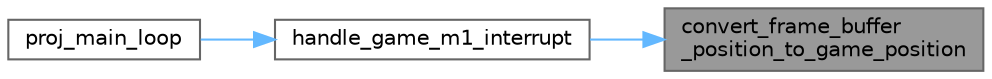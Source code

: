 digraph "convert_frame_buffer_position_to_game_position"
{
 // LATEX_PDF_SIZE
  bgcolor="transparent";
  edge [fontname=Helvetica,fontsize=10,labelfontname=Helvetica,labelfontsize=10];
  node [fontname=Helvetica,fontsize=10,shape=box,height=0.2,width=0.4];
  rankdir="RL";
  Node1 [id="Node000001",label="convert_frame_buffer\l_position_to_game_position",height=0.2,width=0.4,color="gray40", fillcolor="grey60", style="filled", fontcolor="black",tooltip="Converts a frame buffer position to a game position."];
  Node1 -> Node2 [id="edge3_Node000001_Node000002",dir="back",color="steelblue1",style="solid",tooltip=" "];
  Node2 [id="Node000002",label="handle_game_m1_interrupt",height=0.2,width=0.4,color="grey40", fillcolor="white", style="filled",URL="$game__state_8c.html#ade66e36dc09e228ff31fe17e0905b8b7",tooltip="Handles the game state interrupts when the left mouse button is pressed."];
  Node2 -> Node3 [id="edge4_Node000002_Node000003",dir="back",color="steelblue1",style="solid",tooltip=" "];
  Node3 [id="Node000003",label="proj_main_loop",height=0.2,width=0.4,color="grey40", fillcolor="white", style="filled",URL="$main_8c.html#a2a16f651eccbd248e1ad3b3b924b143b",tooltip="Main loop of the game."];
}
